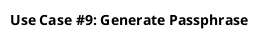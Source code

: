 @startuml uc09
title Use Case #9: Generate Passphrase
hide footbox

'Setup the objects involved here

'Setup persistent objects here

'--- FLOW OF CONTROL STARTS HERE ---
'--- FLOW OF CONTROL ENDS HERE   ---

@enduml
